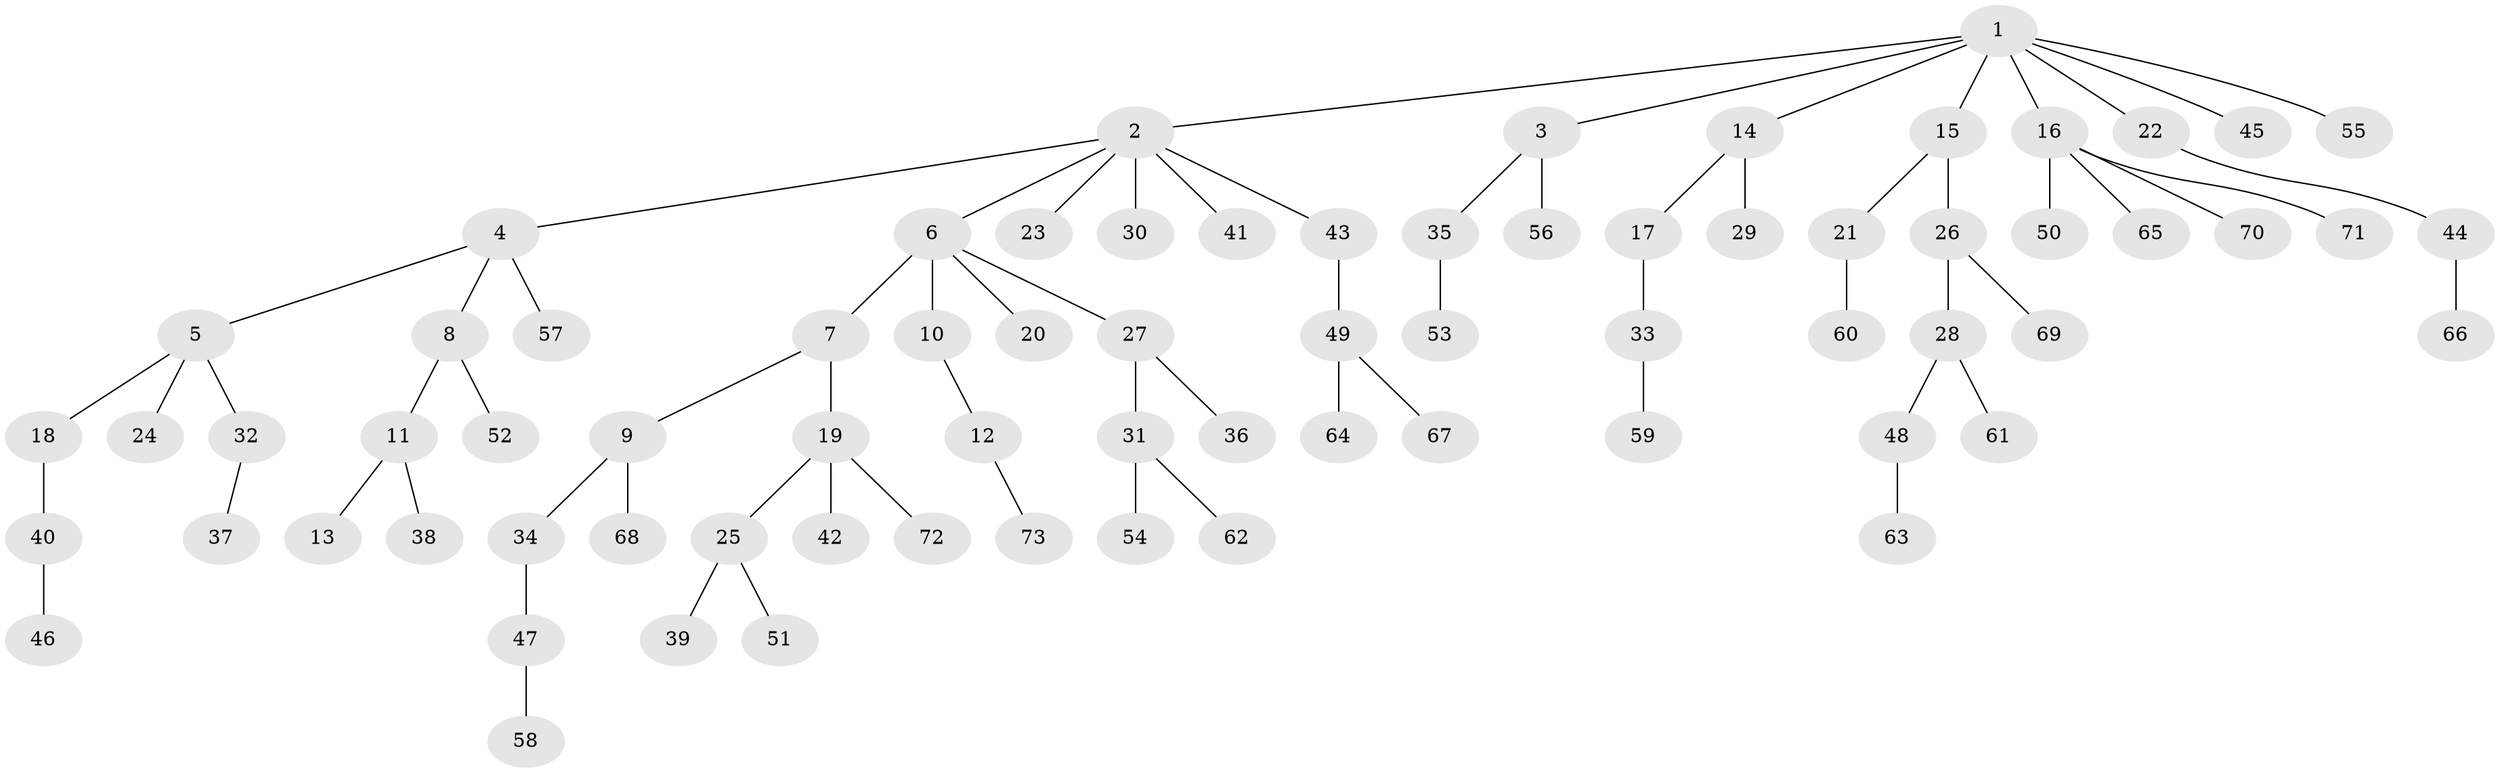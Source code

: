 // coarse degree distribution, {9: 0.0392156862745098, 2: 0.2549019607843137, 3: 0.058823529411764705, 5: 0.0392156862745098, 4: 0.0392156862745098, 1: 0.5686274509803921}
// Generated by graph-tools (version 1.1) at 2025/24/03/03/25 07:24:07]
// undirected, 73 vertices, 72 edges
graph export_dot {
graph [start="1"]
  node [color=gray90,style=filled];
  1;
  2;
  3;
  4;
  5;
  6;
  7;
  8;
  9;
  10;
  11;
  12;
  13;
  14;
  15;
  16;
  17;
  18;
  19;
  20;
  21;
  22;
  23;
  24;
  25;
  26;
  27;
  28;
  29;
  30;
  31;
  32;
  33;
  34;
  35;
  36;
  37;
  38;
  39;
  40;
  41;
  42;
  43;
  44;
  45;
  46;
  47;
  48;
  49;
  50;
  51;
  52;
  53;
  54;
  55;
  56;
  57;
  58;
  59;
  60;
  61;
  62;
  63;
  64;
  65;
  66;
  67;
  68;
  69;
  70;
  71;
  72;
  73;
  1 -- 2;
  1 -- 3;
  1 -- 14;
  1 -- 15;
  1 -- 16;
  1 -- 22;
  1 -- 45;
  1 -- 55;
  2 -- 4;
  2 -- 6;
  2 -- 23;
  2 -- 30;
  2 -- 41;
  2 -- 43;
  3 -- 35;
  3 -- 56;
  4 -- 5;
  4 -- 8;
  4 -- 57;
  5 -- 18;
  5 -- 24;
  5 -- 32;
  6 -- 7;
  6 -- 10;
  6 -- 20;
  6 -- 27;
  7 -- 9;
  7 -- 19;
  8 -- 11;
  8 -- 52;
  9 -- 34;
  9 -- 68;
  10 -- 12;
  11 -- 13;
  11 -- 38;
  12 -- 73;
  14 -- 17;
  14 -- 29;
  15 -- 21;
  15 -- 26;
  16 -- 50;
  16 -- 65;
  16 -- 70;
  16 -- 71;
  17 -- 33;
  18 -- 40;
  19 -- 25;
  19 -- 42;
  19 -- 72;
  21 -- 60;
  22 -- 44;
  25 -- 39;
  25 -- 51;
  26 -- 28;
  26 -- 69;
  27 -- 31;
  27 -- 36;
  28 -- 48;
  28 -- 61;
  31 -- 54;
  31 -- 62;
  32 -- 37;
  33 -- 59;
  34 -- 47;
  35 -- 53;
  40 -- 46;
  43 -- 49;
  44 -- 66;
  47 -- 58;
  48 -- 63;
  49 -- 64;
  49 -- 67;
}
